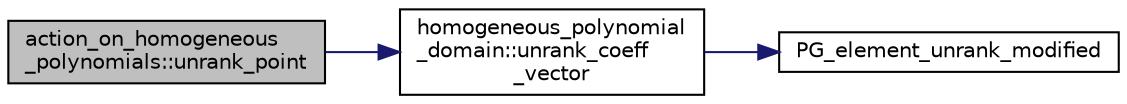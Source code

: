 digraph "action_on_homogeneous_polynomials::unrank_point"
{
  edge [fontname="Helvetica",fontsize="10",labelfontname="Helvetica",labelfontsize="10"];
  node [fontname="Helvetica",fontsize="10",shape=record];
  rankdir="LR";
  Node787 [label="action_on_homogeneous\l_polynomials::unrank_point",height=0.2,width=0.4,color="black", fillcolor="grey75", style="filled", fontcolor="black"];
  Node787 -> Node788 [color="midnightblue",fontsize="10",style="solid",fontname="Helvetica"];
  Node788 [label="homogeneous_polynomial\l_domain::unrank_coeff\l_vector",height=0.2,width=0.4,color="black", fillcolor="white", style="filled",URL="$d2/da7/classhomogeneous__polynomial__domain.html#a88b548127853c2f9a2a6a2de8d2ce782"];
  Node788 -> Node789 [color="midnightblue",fontsize="10",style="solid",fontname="Helvetica"];
  Node789 [label="PG_element_unrank_modified",height=0.2,width=0.4,color="black", fillcolor="white", style="filled",URL="$d4/d67/geometry_8h.html#a83ae9b605d496f6a90345303f6efae64"];
}
